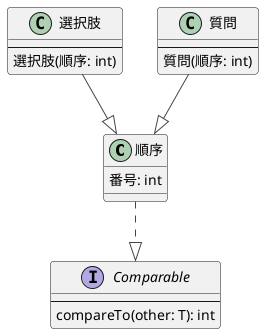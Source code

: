 @startuml
'https://plantuml.com/class-diagram

!theme toy

skinparam shadowing false
skinparam backgroundColor white
skinparam defaultFontName Cica

class 順序 {
    番号: int
}

class 選択肢 {
--
選択肢(順序: int)
}

class 質問 {
--
質問(順序: int)
}

interface Comparable {
--
compareTo(other: T): int
}

順序 ..|> Comparable
選択肢 --|> 順序
質問 --|> 順序

@enduml